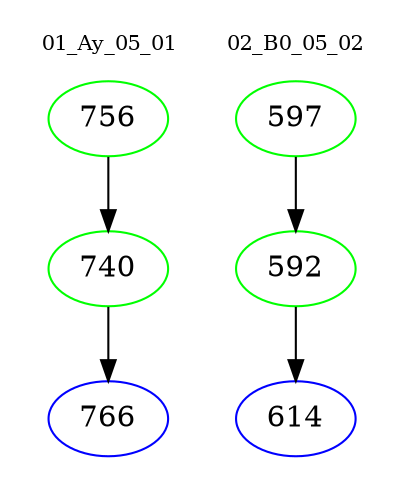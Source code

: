 digraph{
subgraph cluster_0 {
color = white
label = "01_Ay_05_01";
fontsize=10;
T0_756 [label="756", color="green"]
T0_756 -> T0_740 [color="black"]
T0_740 [label="740", color="green"]
T0_740 -> T0_766 [color="black"]
T0_766 [label="766", color="blue"]
}
subgraph cluster_1 {
color = white
label = "02_B0_05_02";
fontsize=10;
T1_597 [label="597", color="green"]
T1_597 -> T1_592 [color="black"]
T1_592 [label="592", color="green"]
T1_592 -> T1_614 [color="black"]
T1_614 [label="614", color="blue"]
}
}
